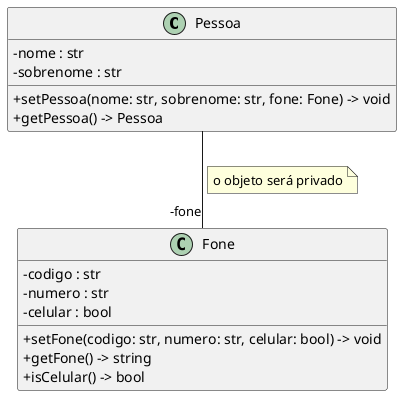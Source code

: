 @startuml

' left to right direction
skinparam classAttributeIconSize 0

class Pessoa {
    - nome : str
    - sobrenome : str
    + setPessoa(nome: str, sobrenome: str, fone: Fone) -> void
    + getPessoa() -> Pessoa
}

class Fone {
    - codigo : str
    - numero : str
    - celular : bool
    + setFone(codigo: str, numero: str, celular: bool) -> void
    + getFone() -> string
    + isCelular() -> bool
}

Pessoa --"-fone" Fone

note right on link
    o objeto será privado
end note

@enduml